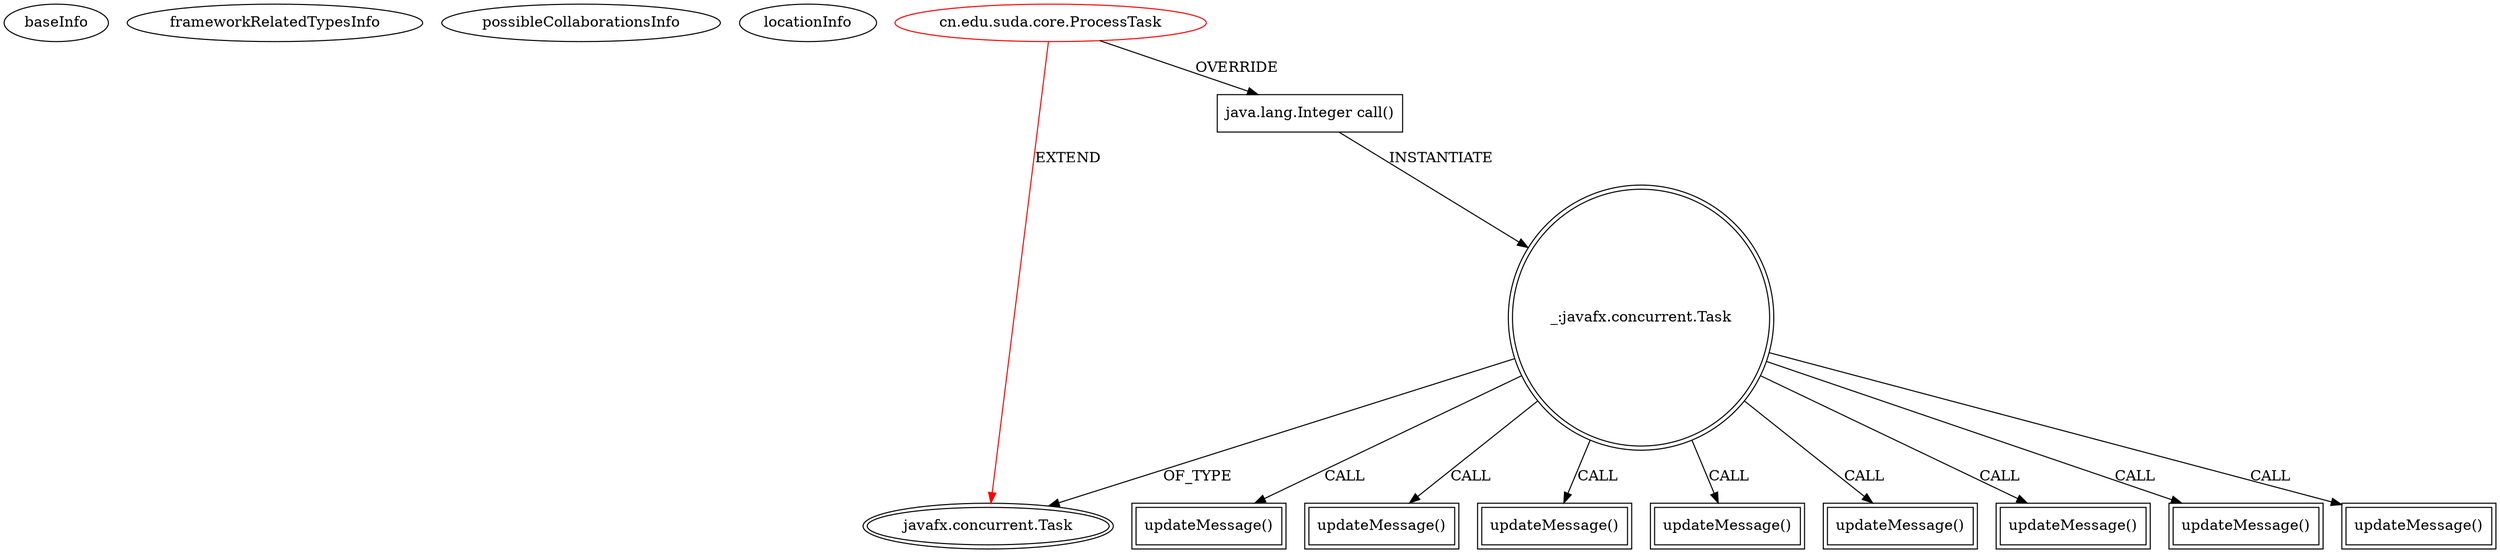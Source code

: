 digraph {
baseInfo[graphId=4794,category="extension_graph",isAnonymous=false,possibleRelation=false]
frameworkRelatedTypesInfo[0="javafx.concurrent.Task"]
possibleCollaborationsInfo[]
locationInfo[projectName="wwtg99-POMA",filePath="/wwtg99-POMA/POMA-master/src/cn/edu/suda/core/ProcessTask.java",contextSignature="ProcessTask",graphId="4794"]
0[label="cn.edu.suda.core.ProcessTask",vertexType="ROOT_CLIENT_CLASS_DECLARATION",isFrameworkType=false,color=red]
1[label="javafx.concurrent.Task",vertexType="FRAMEWORK_CLASS_TYPE",isFrameworkType=true,peripheries=2]
2[label="java.lang.Integer call()",vertexType="OVERRIDING_METHOD_DECLARATION",isFrameworkType=false,shape=box]
3[label="_:javafx.concurrent.Task",vertexType="VARIABLE_EXPRESION",isFrameworkType=true,peripheries=2,shape=circle]
4[label="updateMessage()",vertexType="INSIDE_CALL",isFrameworkType=true,peripheries=2,shape=box]
7[label="updateMessage()",vertexType="INSIDE_CALL",isFrameworkType=true,peripheries=2,shape=box]
9[label="updateMessage()",vertexType="INSIDE_CALL",isFrameworkType=true,peripheries=2,shape=box]
11[label="updateMessage()",vertexType="INSIDE_CALL",isFrameworkType=true,peripheries=2,shape=box]
13[label="updateMessage()",vertexType="INSIDE_CALL",isFrameworkType=true,peripheries=2,shape=box]
15[label="updateMessage()",vertexType="INSIDE_CALL",isFrameworkType=true,peripheries=2,shape=box]
17[label="updateMessage()",vertexType="INSIDE_CALL",isFrameworkType=true,peripheries=2,shape=box]
19[label="updateMessage()",vertexType="INSIDE_CALL",isFrameworkType=true,peripheries=2,shape=box]
0->1[label="EXTEND",color=red]
0->2[label="OVERRIDE"]
2->3[label="INSTANTIATE"]
3->1[label="OF_TYPE"]
3->4[label="CALL"]
3->7[label="CALL"]
3->9[label="CALL"]
3->11[label="CALL"]
3->13[label="CALL"]
3->15[label="CALL"]
3->17[label="CALL"]
3->19[label="CALL"]
}
